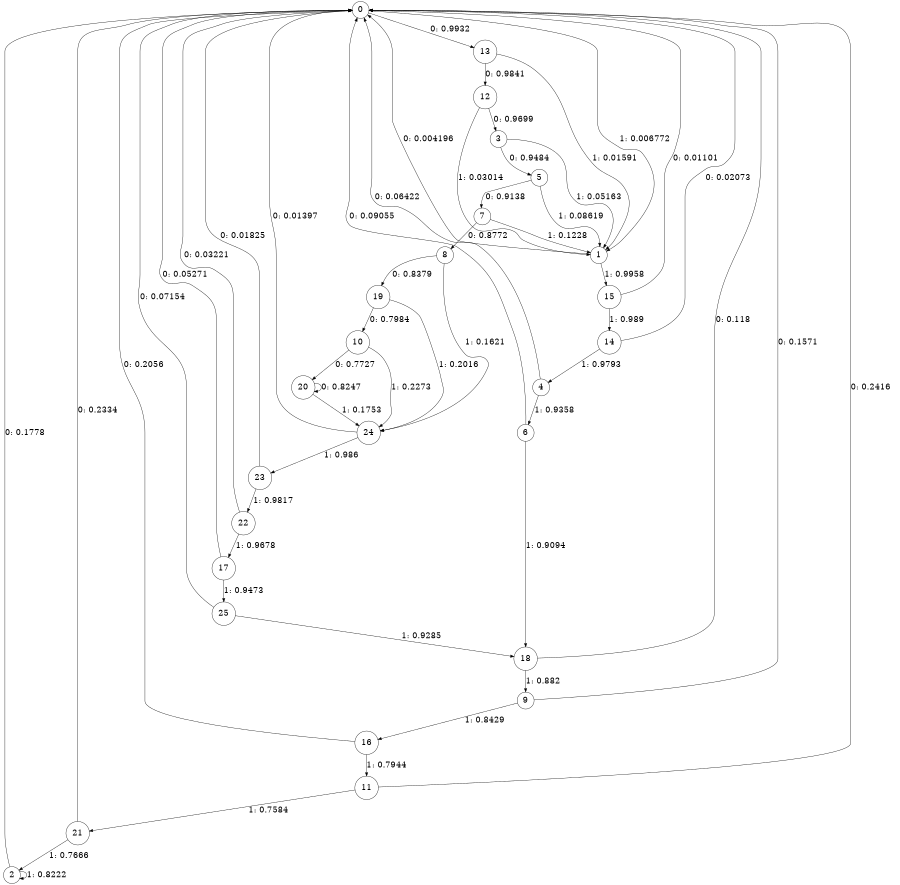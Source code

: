 digraph "ch2_random_source_L12" {
size = "6,8.5";
ratio = "fill";
node [shape = circle];
node [fontsize = 24];
edge [fontsize = 24];
0 -> 13 [label = "0: 0.9932   "];
0 -> 1 [label = "1: 0.006772  "];
1 -> 0 [label = "0: 0.004196  "];
1 -> 15 [label = "1: 0.9958   "];
2 -> 0 [label = "0: 0.1778   "];
2 -> 2 [label = "1: 0.8222   "];
3 -> 5 [label = "0: 0.9484   "];
3 -> 1 [label = "1: 0.05163  "];
4 -> 0 [label = "0: 0.06422  "];
4 -> 6 [label = "1: 0.9358   "];
5 -> 7 [label = "0: 0.9138   "];
5 -> 1 [label = "1: 0.08619  "];
6 -> 0 [label = "0: 0.09055  "];
6 -> 18 [label = "1: 0.9094   "];
7 -> 8 [label = "0: 0.8772   "];
7 -> 1 [label = "1: 0.1228   "];
8 -> 19 [label = "0: 0.8379   "];
8 -> 24 [label = "1: 0.1621   "];
9 -> 0 [label = "0: 0.1571   "];
9 -> 16 [label = "1: 0.8429   "];
10 -> 20 [label = "0: 0.7727   "];
10 -> 24 [label = "1: 0.2273   "];
11 -> 0 [label = "0: 0.2416   "];
11 -> 21 [label = "1: 0.7584   "];
12 -> 3 [label = "0: 0.9699   "];
12 -> 1 [label = "1: 0.03014  "];
13 -> 12 [label = "0: 0.9841   "];
13 -> 1 [label = "1: 0.01591  "];
14 -> 0 [label = "0: 0.02073  "];
14 -> 4 [label = "1: 0.9793   "];
15 -> 0 [label = "0: 0.01101  "];
15 -> 14 [label = "1: 0.989    "];
16 -> 0 [label = "0: 0.2056   "];
16 -> 11 [label = "1: 0.7944   "];
17 -> 0 [label = "0: 0.05271  "];
17 -> 25 [label = "1: 0.9473   "];
18 -> 0 [label = "0: 0.118    "];
18 -> 9 [label = "1: 0.882    "];
19 -> 10 [label = "0: 0.7984   "];
19 -> 24 [label = "1: 0.2016   "];
20 -> 20 [label = "0: 0.8247   "];
20 -> 24 [label = "1: 0.1753   "];
21 -> 0 [label = "0: 0.2334   "];
21 -> 2 [label = "1: 0.7666   "];
22 -> 0 [label = "0: 0.03221  "];
22 -> 17 [label = "1: 0.9678   "];
23 -> 0 [label = "0: 0.01825  "];
23 -> 22 [label = "1: 0.9817   "];
24 -> 0 [label = "0: 0.01397  "];
24 -> 23 [label = "1: 0.986    "];
25 -> 0 [label = "0: 0.07154  "];
25 -> 18 [label = "1: 0.9285   "];
}